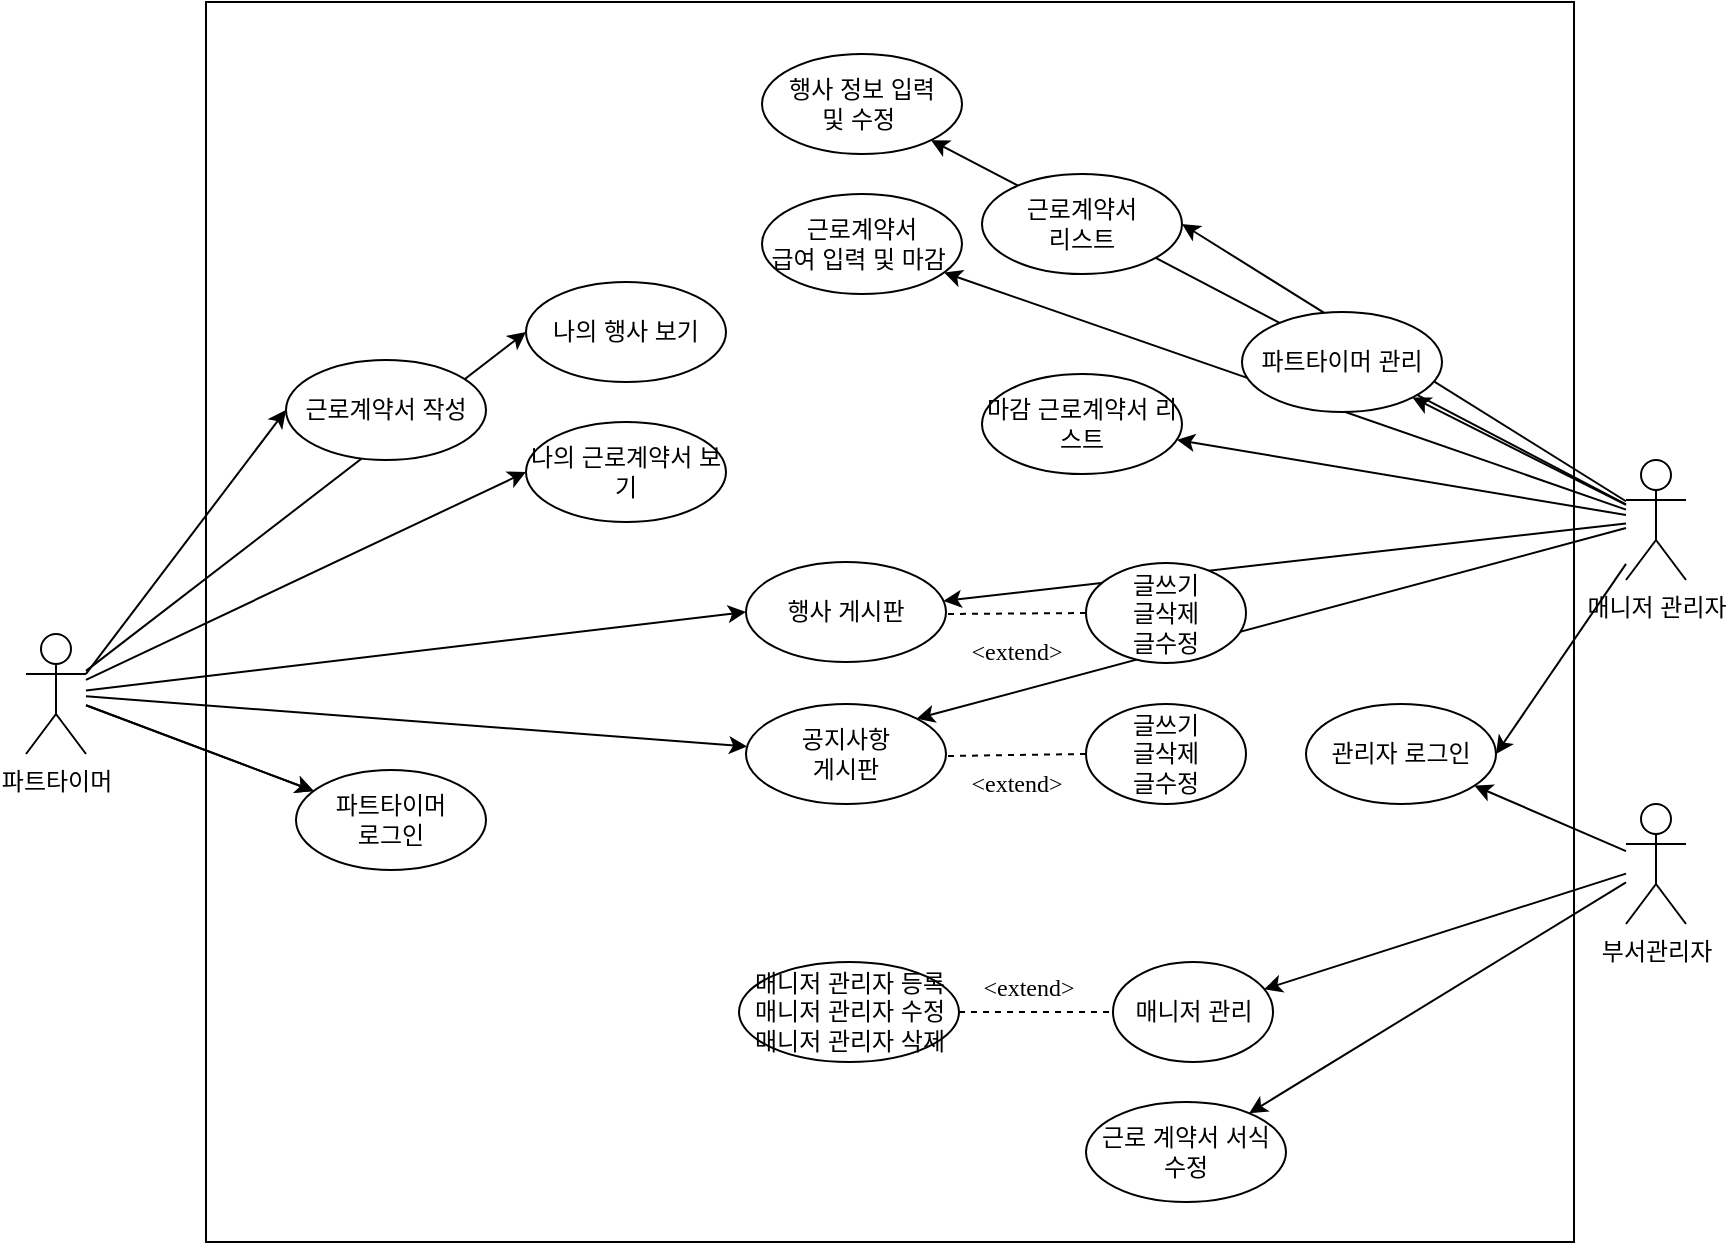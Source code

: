 <mxfile version="20.0.4" type="device"><diagram id="j5ANgT8TbKZCLE9P9IjG" name="Page-1"><mxGraphModel dx="1038" dy="547" grid="1" gridSize="10" guides="1" tooltips="1" connect="1" arrows="1" fold="1" page="1" pageScale="1" pageWidth="827" pageHeight="1169" math="0" shadow="0"><root><mxCell id="0"/><mxCell id="1" parent="0"/><mxCell id="Jp4oo8Beg1zT257p_O7l-77" value="" style="rounded=0;whiteSpace=wrap;html=1;" parent="1" vertex="1"><mxGeometry x="360" y="340" width="684" height="620" as="geometry"/></mxCell><mxCell id="Jp4oo8Beg1zT257p_O7l-5" value="행사 게시판" style="ellipse;whiteSpace=wrap;html=1;" parent="1" vertex="1"><mxGeometry x="630" y="620" width="100" height="50" as="geometry"/></mxCell><mxCell id="Jp4oo8Beg1zT257p_O7l-6" value="나의 행사 보기" style="ellipse;whiteSpace=wrap;html=1;" parent="1" vertex="1"><mxGeometry x="520" y="480" width="100" height="50" as="geometry"/></mxCell><mxCell id="Jp4oo8Beg1zT257p_O7l-90" style="edgeStyle=none;orthogonalLoop=1;jettySize=auto;html=1;" parent="1" source="Jp4oo8Beg1zT257p_O7l-13" target="Jp4oo8Beg1zT257p_O7l-47" edge="1"><mxGeometry relative="1" as="geometry"/></mxCell><mxCell id="Jp4oo8Beg1zT257p_O7l-91" style="edgeStyle=none;orthogonalLoop=1;jettySize=auto;html=1;" parent="1" source="Jp4oo8Beg1zT257p_O7l-13" target="Jp4oo8Beg1zT257p_O7l-17" edge="1"><mxGeometry relative="1" as="geometry"/></mxCell><mxCell id="Jp4oo8Beg1zT257p_O7l-92" style="edgeStyle=none;orthogonalLoop=1;jettySize=auto;html=1;entryX=1;entryY=0.5;entryDx=0;entryDy=0;" parent="1" source="Jp4oo8Beg1zT257p_O7l-13" target="Jp4oo8Beg1zT257p_O7l-45" edge="1"><mxGeometry relative="1" as="geometry"/></mxCell><mxCell id="Jp4oo8Beg1zT257p_O7l-93" style="edgeStyle=none;orthogonalLoop=1;jettySize=auto;html=1;" parent="1" source="Jp4oo8Beg1zT257p_O7l-13" target="Jp4oo8Beg1zT257p_O7l-74" edge="1"><mxGeometry relative="1" as="geometry"/></mxCell><mxCell id="Jp4oo8Beg1zT257p_O7l-94" style="edgeStyle=none;orthogonalLoop=1;jettySize=auto;html=1;" parent="1" source="Jp4oo8Beg1zT257p_O7l-13" target="Jp4oo8Beg1zT257p_O7l-75" edge="1"><mxGeometry relative="1" as="geometry"/></mxCell><mxCell id="Jp4oo8Beg1zT257p_O7l-95" style="edgeStyle=none;orthogonalLoop=1;jettySize=auto;html=1;" parent="1" source="Jp4oo8Beg1zT257p_O7l-13" target="Jp4oo8Beg1zT257p_O7l-5" edge="1"><mxGeometry relative="1" as="geometry"/></mxCell><mxCell id="Jp4oo8Beg1zT257p_O7l-96" style="edgeStyle=none;orthogonalLoop=1;jettySize=auto;html=1;entryX=1;entryY=0;entryDx=0;entryDy=0;" parent="1" source="Jp4oo8Beg1zT257p_O7l-13" target="Jp4oo8Beg1zT257p_O7l-16" edge="1"><mxGeometry relative="1" as="geometry"/></mxCell><mxCell id="Jp4oo8Beg1zT257p_O7l-97" style="edgeStyle=none;orthogonalLoop=1;jettySize=auto;html=1;entryX=1;entryY=0.5;entryDx=0;entryDy=0;" parent="1" source="Jp4oo8Beg1zT257p_O7l-13" target="Jp4oo8Beg1zT257p_O7l-73" edge="1"><mxGeometry relative="1" as="geometry"/></mxCell><mxCell id="Jp4oo8Beg1zT257p_O7l-13" value="매니저 관리자&lt;br&gt;" style="shape=umlActor;verticalLabelPosition=bottom;verticalAlign=top;html=1;outlineConnect=0;" parent="1" vertex="1"><mxGeometry x="1070" y="569" width="30" height="60" as="geometry"/></mxCell><mxCell id="Jp4oo8Beg1zT257p_O7l-15" value="파트타이머&lt;br&gt;로그인" style="ellipse;whiteSpace=wrap;html=1;" parent="1" vertex="1"><mxGeometry x="405" y="724" width="95" height="50" as="geometry"/></mxCell><mxCell id="Jp4oo8Beg1zT257p_O7l-16" value="공지사항&lt;br&gt;게시판" style="ellipse;whiteSpace=wrap;html=1;" parent="1" vertex="1"><mxGeometry x="630" y="691" width="100" height="50" as="geometry"/></mxCell><mxCell id="Jp4oo8Beg1zT257p_O7l-17" value="마감 근로계약서 리스트" style="ellipse;whiteSpace=wrap;html=1;" parent="1" vertex="1"><mxGeometry x="748" y="526" width="100" height="50" as="geometry"/></mxCell><mxCell id="Jp4oo8Beg1zT257p_O7l-81" style="orthogonalLoop=1;jettySize=auto;html=1;exitX=1;exitY=0.333;exitDx=0;exitDy=0;exitPerimeter=0;entryX=0;entryY=0.5;entryDx=0;entryDy=0;" parent="1" source="Jp4oo8Beg1zT257p_O7l-28" target="Jp4oo8Beg1zT257p_O7l-67" edge="1"><mxGeometry relative="1" as="geometry"/></mxCell><mxCell id="Jp4oo8Beg1zT257p_O7l-82" value="" style="edgeStyle=none;orthogonalLoop=1;jettySize=auto;html=1;" parent="1" source="Jp4oo8Beg1zT257p_O7l-28" target="Jp4oo8Beg1zT257p_O7l-15" edge="1"><mxGeometry relative="1" as="geometry"/></mxCell><mxCell id="Jp4oo8Beg1zT257p_O7l-83" value="" style="edgeStyle=none;orthogonalLoop=1;jettySize=auto;html=1;" parent="1" source="Jp4oo8Beg1zT257p_O7l-28" target="Jp4oo8Beg1zT257p_O7l-15" edge="1"><mxGeometry relative="1" as="geometry"/></mxCell><mxCell id="Jp4oo8Beg1zT257p_O7l-86" style="edgeStyle=none;orthogonalLoop=1;jettySize=auto;html=1;entryX=0;entryY=0.5;entryDx=0;entryDy=0;" parent="1" source="Jp4oo8Beg1zT257p_O7l-28" target="Jp4oo8Beg1zT257p_O7l-64" edge="1"><mxGeometry relative="1" as="geometry"/></mxCell><mxCell id="Jp4oo8Beg1zT257p_O7l-87" style="edgeStyle=none;orthogonalLoop=1;jettySize=auto;html=1;entryX=0;entryY=0.5;entryDx=0;entryDy=0;" parent="1" source="Jp4oo8Beg1zT257p_O7l-28" target="Jp4oo8Beg1zT257p_O7l-6" edge="1"><mxGeometry relative="1" as="geometry"/></mxCell><mxCell id="Jp4oo8Beg1zT257p_O7l-88" style="edgeStyle=none;orthogonalLoop=1;jettySize=auto;html=1;entryX=0;entryY=0.5;entryDx=0;entryDy=0;" parent="1" source="Jp4oo8Beg1zT257p_O7l-28" target="Jp4oo8Beg1zT257p_O7l-5" edge="1"><mxGeometry relative="1" as="geometry"/></mxCell><mxCell id="Jp4oo8Beg1zT257p_O7l-89" style="edgeStyle=none;orthogonalLoop=1;jettySize=auto;html=1;" parent="1" source="Jp4oo8Beg1zT257p_O7l-28" target="Jp4oo8Beg1zT257p_O7l-16" edge="1"><mxGeometry relative="1" as="geometry"/></mxCell><mxCell id="Jp4oo8Beg1zT257p_O7l-28" value="파트타이머" style="shape=umlActor;verticalLabelPosition=bottom;verticalAlign=top;html=1;outlineConnect=0;fontFamily=Garamond;" parent="1" vertex="1"><mxGeometry x="270" y="656" width="30" height="60" as="geometry"/></mxCell><mxCell id="Jp4oo8Beg1zT257p_O7l-99" style="edgeStyle=none;orthogonalLoop=1;jettySize=auto;html=1;" parent="1" source="Jp4oo8Beg1zT257p_O7l-33" target="Jp4oo8Beg1zT257p_O7l-56" edge="1"><mxGeometry relative="1" as="geometry"/></mxCell><mxCell id="Jp4oo8Beg1zT257p_O7l-101" style="edgeStyle=none;orthogonalLoop=1;jettySize=auto;html=1;" parent="1" source="Jp4oo8Beg1zT257p_O7l-33" target="Jp4oo8Beg1zT257p_O7l-70" edge="1"><mxGeometry relative="1" as="geometry"/></mxCell><mxCell id="Jp4oo8Beg1zT257p_O7l-102" style="edgeStyle=none;orthogonalLoop=1;jettySize=auto;html=1;" parent="1" source="Jp4oo8Beg1zT257p_O7l-33" target="Jp4oo8Beg1zT257p_O7l-73" edge="1"><mxGeometry relative="1" as="geometry"/></mxCell><mxCell id="Jp4oo8Beg1zT257p_O7l-33" value="부서관리자&lt;br&gt;" style="shape=umlActor;verticalLabelPosition=bottom;verticalAlign=top;html=1;outlineConnect=0;" parent="1" vertex="1"><mxGeometry x="1070" y="741" width="30" height="60" as="geometry"/></mxCell><mxCell id="Jp4oo8Beg1zT257p_O7l-39" value="글쓰기&lt;br&gt;글삭제&lt;br&gt;글수정" style="ellipse;whiteSpace=wrap;html=1;" parent="1" vertex="1"><mxGeometry x="800" y="691" width="80" height="50" as="geometry"/></mxCell><mxCell id="Jp4oo8Beg1zT257p_O7l-40" value="" style="endArrow=none;html=1;rounded=0;dashed=1;fontFamily=Garamond;fontSize=12;fontColor=default;entryX=1;entryY=0.5;entryDx=0;entryDy=0;exitX=0;exitY=0.5;exitDx=0;exitDy=0;endFill=0;" parent="1" source="Jp4oo8Beg1zT257p_O7l-39" edge="1"><mxGeometry width="50" height="50" relative="1" as="geometry"><mxPoint x="895" y="691" as="sourcePoint"/><mxPoint x="730" y="717" as="targetPoint"/></mxGeometry></mxCell><mxCell id="Jp4oo8Beg1zT257p_O7l-41" value="&amp;lt;extend&amp;gt;" style="text;html=1;align=center;verticalAlign=middle;resizable=0;points=[];autosize=1;strokeColor=none;fillColor=none;fontSize=12;fontFamily=Garamond;fontColor=default;" parent="1" vertex="1"><mxGeometry x="730" y="716" width="70" height="30" as="geometry"/></mxCell><mxCell id="Jp4oo8Beg1zT257p_O7l-42" value="글쓰기&lt;br&gt;글삭제&lt;br&gt;글수정" style="ellipse;whiteSpace=wrap;html=1;" parent="1" vertex="1"><mxGeometry x="800" y="620.5" width="80" height="50" as="geometry"/></mxCell><mxCell id="Jp4oo8Beg1zT257p_O7l-43" value="&amp;lt;extend&amp;gt;" style="text;html=1;align=center;verticalAlign=middle;resizable=0;points=[];autosize=1;strokeColor=none;fillColor=none;fontSize=12;fontFamily=Garamond;fontColor=default;" parent="1" vertex="1"><mxGeometry x="730" y="650" width="70" height="30" as="geometry"/></mxCell><mxCell id="Jp4oo8Beg1zT257p_O7l-44" value="" style="endArrow=none;html=1;rounded=0;dashed=1;fontFamily=Garamond;fontSize=12;fontColor=default;exitX=0;exitY=0.5;exitDx=0;exitDy=0;entryX=1;entryY=0.5;entryDx=0;entryDy=0;endFill=0;" parent="1" source="Jp4oo8Beg1zT257p_O7l-42" edge="1"><mxGeometry width="50" height="50" relative="1" as="geometry"><mxPoint x="905" y="871" as="sourcePoint"/><mxPoint x="730" y="646" as="targetPoint"/><Array as="points"/></mxGeometry></mxCell><mxCell id="Jp4oo8Beg1zT257p_O7l-45" value="근로계약서&lt;br&gt;&amp;nbsp;리스트&amp;nbsp;" style="ellipse;whiteSpace=wrap;html=1;" parent="1" vertex="1"><mxGeometry x="748" y="426" width="100" height="50" as="geometry"/></mxCell><mxCell id="Jp4oo8Beg1zT257p_O7l-47" value="파트타이머 관리" style="ellipse;whiteSpace=wrap;html=1;" parent="1" vertex="1"><mxGeometry x="878" y="495" width="100" height="50" as="geometry"/></mxCell><mxCell id="Jp4oo8Beg1zT257p_O7l-56" value="매니저 관리" style="ellipse;whiteSpace=wrap;html=1;" parent="1" vertex="1"><mxGeometry x="813.5" y="820" width="80" height="50" as="geometry"/></mxCell><mxCell id="Jp4oo8Beg1zT257p_O7l-57" value="매니저 관리자 등록&lt;br&gt;매니저 관리자 수정&lt;br&gt;매니저 관리자 삭제" style="ellipse;whiteSpace=wrap;html=1;" parent="1" vertex="1"><mxGeometry x="626.5" y="820" width="110" height="50" as="geometry"/></mxCell><mxCell id="Jp4oo8Beg1zT257p_O7l-58" value="" style="endArrow=none;html=1;rounded=0;dashed=1;fontFamily=Garamond;fontSize=12;fontColor=default;exitX=1;exitY=0.5;exitDx=0;exitDy=0;entryX=0;entryY=0.5;entryDx=0;entryDy=0;endFill=0;" parent="1" source="Jp4oo8Beg1zT257p_O7l-57" target="Jp4oo8Beg1zT257p_O7l-56" edge="1"><mxGeometry width="50" height="50" relative="1" as="geometry"><mxPoint x="691.5" y="815" as="sourcePoint"/><mxPoint x="726.5" y="820" as="targetPoint"/><Array as="points"/></mxGeometry></mxCell><mxCell id="Jp4oo8Beg1zT257p_O7l-59" value="&amp;lt;extend&amp;gt;" style="text;html=1;align=center;verticalAlign=middle;resizable=0;points=[];autosize=1;strokeColor=none;fillColor=none;fontSize=12;fontFamily=Garamond;fontColor=default;" parent="1" vertex="1"><mxGeometry x="735.5" y="818" width="70" height="30" as="geometry"/></mxCell><mxCell id="Jp4oo8Beg1zT257p_O7l-64" value="나의 근로계약서 보기" style="ellipse;whiteSpace=wrap;html=1;" parent="1" vertex="1"><mxGeometry x="520" y="550" width="100" height="50" as="geometry"/></mxCell><mxCell id="Jp4oo8Beg1zT257p_O7l-67" value="근로계약서 작성" style="ellipse;whiteSpace=wrap;html=1;" parent="1" vertex="1"><mxGeometry x="400" y="519" width="100" height="50" as="geometry"/></mxCell><mxCell id="Jp4oo8Beg1zT257p_O7l-69" style="edgeStyle=orthogonalEdgeStyle;rounded=0;orthogonalLoop=1;jettySize=auto;html=1;exitX=0.5;exitY=1;exitDx=0;exitDy=0;" parent="1" edge="1"><mxGeometry relative="1" as="geometry"><mxPoint x="853.5" y="950" as="sourcePoint"/><mxPoint x="853.5" y="950" as="targetPoint"/></mxGeometry></mxCell><mxCell id="Jp4oo8Beg1zT257p_O7l-70" value="근로 계약서 서식 수정" style="ellipse;whiteSpace=wrap;html=1;" parent="1" vertex="1"><mxGeometry x="800" y="890" width="100" height="50" as="geometry"/></mxCell><mxCell id="Jp4oo8Beg1zT257p_O7l-73" value="관리자 로그인" style="ellipse;whiteSpace=wrap;html=1;" parent="1" vertex="1"><mxGeometry x="910" y="691" width="95" height="50" as="geometry"/></mxCell><mxCell id="Jp4oo8Beg1zT257p_O7l-74" value="근로계약서&lt;br&gt;급여 입력 및 마감&amp;nbsp;" style="ellipse;whiteSpace=wrap;html=1;" parent="1" vertex="1"><mxGeometry x="638" y="436" width="100" height="50" as="geometry"/></mxCell><mxCell id="Jp4oo8Beg1zT257p_O7l-75" value="행사 정보 입력&lt;br&gt;및 수정&amp;nbsp;" style="ellipse;whiteSpace=wrap;html=1;" parent="1" vertex="1"><mxGeometry x="638" y="366" width="100" height="50" as="geometry"/></mxCell></root></mxGraphModel></diagram></mxfile>
